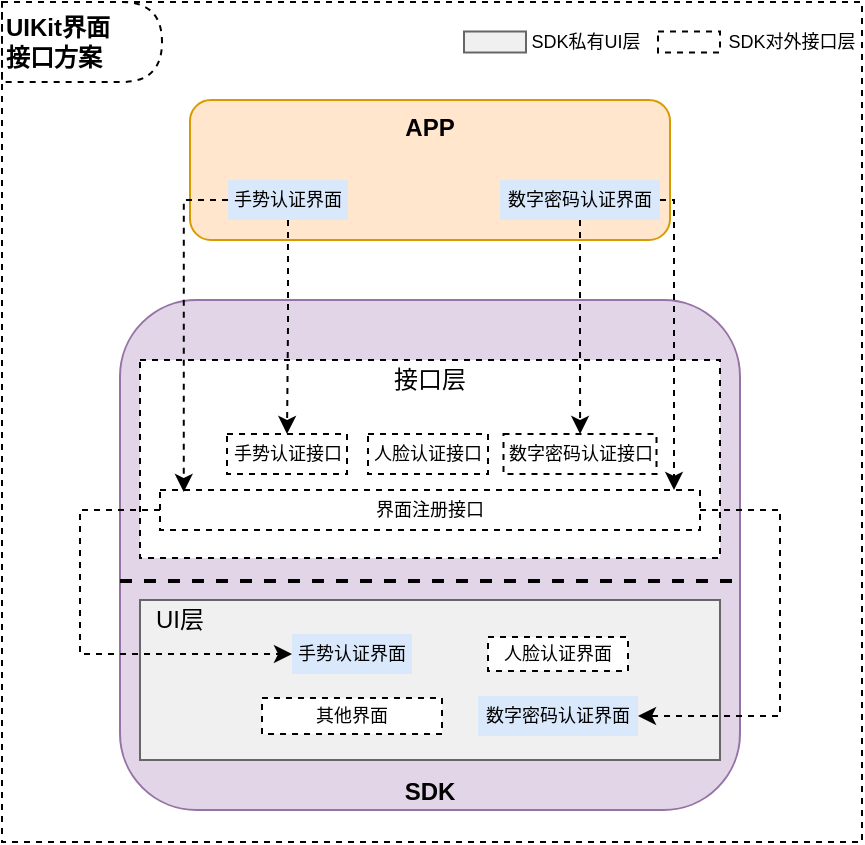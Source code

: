 <mxfile version="14.1.9" type="github">
  <diagram id="og5hszyIo1xDVd48lCny" name="Page-1">
    <mxGraphModel dx="788" dy="454" grid="1" gridSize="10" guides="1" tooltips="1" connect="1" arrows="1" fold="1" page="1" pageScale="1" pageWidth="827" pageHeight="1169" math="0" shadow="0">
      <root>
        <mxCell id="0" />
        <mxCell id="1" parent="0" />
        <mxCell id="Zl6EUZoU8sUVzmMLbYrt-34" value="" style="rounded=0;whiteSpace=wrap;html=1;strokeColor=#000000;fontSize=9;fillColor=none;dashed=1;" vertex="1" parent="1">
          <mxGeometry x="200" y="80" width="430" height="420" as="geometry" />
        </mxCell>
        <mxCell id="Zl6EUZoU8sUVzmMLbYrt-1" value="&lt;b&gt;SDK&lt;/b&gt;" style="rounded=1;whiteSpace=wrap;html=1;verticalAlign=bottom;fillColor=#e1d5e7;strokeColor=#9673a6;" vertex="1" parent="1">
          <mxGeometry x="259" y="229" width="310" height="255" as="geometry" />
        </mxCell>
        <mxCell id="Zl6EUZoU8sUVzmMLbYrt-2" value="" style="endArrow=none;html=1;strokeWidth=2;entryX=1;entryY=0.5;entryDx=0;entryDy=0;exitX=0;exitY=0.5;exitDx=0;exitDy=0;dashed=1;" edge="1" parent="1">
          <mxGeometry width="50" height="50" relative="1" as="geometry">
            <mxPoint x="259" y="369.5" as="sourcePoint" />
            <mxPoint x="569" y="369.5" as="targetPoint" />
          </mxGeometry>
        </mxCell>
        <mxCell id="Zl6EUZoU8sUVzmMLbYrt-3" value="" style="rounded=0;whiteSpace=wrap;html=1;align=left;strokeColor=#666666;fontColor=#333333;fillColor=#F0F0F0;" vertex="1" parent="1">
          <mxGeometry x="269" y="379" width="290" height="80" as="geometry" />
        </mxCell>
        <mxCell id="Zl6EUZoU8sUVzmMLbYrt-4" value="UI层" style="text;html=1;fillColor=none;align=center;verticalAlign=middle;whiteSpace=wrap;rounded=0;dashed=1;" vertex="1" parent="1">
          <mxGeometry x="269" y="379" width="40" height="20" as="geometry" />
        </mxCell>
        <mxCell id="Zl6EUZoU8sUVzmMLbYrt-5" value="人脸认证界面" style="rounded=0;whiteSpace=wrap;html=1;dashed=1;strokeColor=#000000;fontSize=9;" vertex="1" parent="1">
          <mxGeometry x="443" y="397.5" width="70" height="17" as="geometry" />
        </mxCell>
        <mxCell id="Zl6EUZoU8sUVzmMLbYrt-6" value="" style="rounded=0;whiteSpace=wrap;html=1;dashed=1;align=left;" vertex="1" parent="1">
          <mxGeometry x="269" y="259" width="290" height="99" as="geometry" />
        </mxCell>
        <mxCell id="Zl6EUZoU8sUVzmMLbYrt-12" value="其他界面" style="rounded=0;whiteSpace=wrap;html=1;dashed=1;strokeColor=#000000;fontSize=9;" vertex="1" parent="1">
          <mxGeometry x="330" y="428" width="90" height="18" as="geometry" />
        </mxCell>
        <mxCell id="Zl6EUZoU8sUVzmMLbYrt-13" value="人脸认证接口" style="rounded=0;whiteSpace=wrap;html=1;dashed=1;strokeColor=#000000;fontSize=9;" vertex="1" parent="1">
          <mxGeometry x="383" y="296" width="60" height="20" as="geometry" />
        </mxCell>
        <mxCell id="Zl6EUZoU8sUVzmMLbYrt-15" value="手势认证接口" style="rounded=0;whiteSpace=wrap;html=1;dashed=1;strokeColor=#000000;fontSize=9;" vertex="1" parent="1">
          <mxGeometry x="312.5" y="296" width="60" height="20" as="geometry" />
        </mxCell>
        <mxCell id="Zl6EUZoU8sUVzmMLbYrt-16" value="数字密码认证接口" style="rounded=0;whiteSpace=wrap;html=1;dashed=1;strokeColor=#000000;fontSize=9;" vertex="1" parent="1">
          <mxGeometry x="450.75" y="296" width="76.5" height="20" as="geometry" />
        </mxCell>
        <mxCell id="Zl6EUZoU8sUVzmMLbYrt-30" style="edgeStyle=orthogonalEdgeStyle;rounded=0;orthogonalLoop=1;jettySize=auto;html=1;entryX=1;entryY=0.5;entryDx=0;entryDy=0;dashed=1;fontSize=9;exitX=1;exitY=0.5;exitDx=0;exitDy=0;" edge="1" parent="1" source="Zl6EUZoU8sUVzmMLbYrt-17" target="Zl6EUZoU8sUVzmMLbYrt-24">
          <mxGeometry relative="1" as="geometry">
            <Array as="points">
              <mxPoint x="589" y="334" />
              <mxPoint x="589" y="437" />
            </Array>
          </mxGeometry>
        </mxCell>
        <mxCell id="Zl6EUZoU8sUVzmMLbYrt-32" style="edgeStyle=orthogonalEdgeStyle;rounded=0;orthogonalLoop=1;jettySize=auto;html=1;entryX=0;entryY=0.5;entryDx=0;entryDy=0;dashed=1;fontSize=9;exitX=0;exitY=0.5;exitDx=0;exitDy=0;" edge="1" parent="1" source="Zl6EUZoU8sUVzmMLbYrt-17" target="Zl6EUZoU8sUVzmMLbYrt-25">
          <mxGeometry relative="1" as="geometry">
            <Array as="points">
              <mxPoint x="239" y="334" />
              <mxPoint x="239" y="406" />
            </Array>
          </mxGeometry>
        </mxCell>
        <mxCell id="Zl6EUZoU8sUVzmMLbYrt-17" value="界面注册接口" style="rounded=0;whiteSpace=wrap;html=1;dashed=1;strokeColor=#000000;fontSize=9;" vertex="1" parent="1">
          <mxGeometry x="279" y="324" width="270" height="20" as="geometry" />
        </mxCell>
        <mxCell id="Zl6EUZoU8sUVzmMLbYrt-18" value="&lt;b&gt;&lt;font style=&quot;font-size: 12px&quot;&gt;APP&lt;/font&gt;&lt;/b&gt;" style="rounded=1;whiteSpace=wrap;html=1;strokeColor=#d79b00;fontSize=9;verticalAlign=top;fillColor=#ffe6cc;" vertex="1" parent="1">
          <mxGeometry x="294" y="129" width="240" height="70" as="geometry" />
        </mxCell>
        <mxCell id="Zl6EUZoU8sUVzmMLbYrt-23" style="edgeStyle=orthogonalEdgeStyle;rounded=0;orthogonalLoop=1;jettySize=auto;html=1;dashed=1;fontSize=9;" edge="1" parent="1" source="Zl6EUZoU8sUVzmMLbYrt-21" target="Zl6EUZoU8sUVzmMLbYrt-15">
          <mxGeometry relative="1" as="geometry" />
        </mxCell>
        <mxCell id="Zl6EUZoU8sUVzmMLbYrt-31" style="edgeStyle=orthogonalEdgeStyle;rounded=0;orthogonalLoop=1;jettySize=auto;html=1;entryX=0.044;entryY=0.05;entryDx=0;entryDy=0;entryPerimeter=0;dashed=1;fontSize=9;" edge="1" parent="1" source="Zl6EUZoU8sUVzmMLbYrt-21" target="Zl6EUZoU8sUVzmMLbYrt-17">
          <mxGeometry relative="1" as="geometry">
            <Array as="points">
              <mxPoint x="291" y="179" />
            </Array>
          </mxGeometry>
        </mxCell>
        <mxCell id="Zl6EUZoU8sUVzmMLbYrt-21" value="手势认证界面" style="rounded=0;whiteSpace=wrap;html=1;fontSize=9;fillColor=#dae8fc;strokeColor=none;" vertex="1" parent="1">
          <mxGeometry x="313" y="169" width="60" height="20" as="geometry" />
        </mxCell>
        <mxCell id="Zl6EUZoU8sUVzmMLbYrt-28" style="edgeStyle=orthogonalEdgeStyle;rounded=0;orthogonalLoop=1;jettySize=auto;html=1;dashed=1;fontSize=9;" edge="1" parent="1" source="Zl6EUZoU8sUVzmMLbYrt-22" target="Zl6EUZoU8sUVzmMLbYrt-16">
          <mxGeometry relative="1" as="geometry" />
        </mxCell>
        <mxCell id="Zl6EUZoU8sUVzmMLbYrt-29" style="edgeStyle=orthogonalEdgeStyle;rounded=0;orthogonalLoop=1;jettySize=auto;html=1;exitX=1;exitY=0.5;exitDx=0;exitDy=0;dashed=1;fontSize=9;" edge="1" parent="1" source="Zl6EUZoU8sUVzmMLbYrt-22" target="Zl6EUZoU8sUVzmMLbYrt-17">
          <mxGeometry relative="1" as="geometry">
            <mxPoint x="536" y="309" as="targetPoint" />
            <Array as="points">
              <mxPoint x="536" y="179" />
            </Array>
          </mxGeometry>
        </mxCell>
        <mxCell id="Zl6EUZoU8sUVzmMLbYrt-22" value="数字密码认证界面" style="rounded=0;whiteSpace=wrap;html=1;fontSize=9;fillColor=#dae8fc;strokeColor=none;" vertex="1" parent="1">
          <mxGeometry x="449" y="169" width="80" height="20" as="geometry" />
        </mxCell>
        <mxCell id="Zl6EUZoU8sUVzmMLbYrt-24" value="数字密码认证界面" style="rounded=0;whiteSpace=wrap;html=1;fontSize=9;fillColor=#dae8fc;strokeColor=none;" vertex="1" parent="1">
          <mxGeometry x="438" y="427" width="80" height="20" as="geometry" />
        </mxCell>
        <mxCell id="Zl6EUZoU8sUVzmMLbYrt-25" value="手势认证界面" style="rounded=0;whiteSpace=wrap;html=1;fontSize=9;fillColor=#dae8fc;strokeColor=none;" vertex="1" parent="1">
          <mxGeometry x="345" y="396" width="60" height="20" as="geometry" />
        </mxCell>
        <mxCell id="Zl6EUZoU8sUVzmMLbYrt-33" value="接口层" style="text;html=1;fillColor=none;align=center;verticalAlign=middle;whiteSpace=wrap;rounded=0;dashed=1;" vertex="1" parent="1">
          <mxGeometry x="394" y="259" width="40" height="20" as="geometry" />
        </mxCell>
        <mxCell id="Zl6EUZoU8sUVzmMLbYrt-35" value="UIKit界面&lt;br style=&quot;font-size: 12px&quot;&gt;接口方案" style="shape=delay;whiteSpace=wrap;html=1;dashed=1;strokeColor=#000000;gradientColor=none;fontSize=12;fontColor=none;align=left;fillColor=none;fontStyle=1" vertex="1" parent="1">
          <mxGeometry x="200" y="80" width="80" height="40" as="geometry" />
        </mxCell>
        <mxCell id="Zl6EUZoU8sUVzmMLbYrt-36" value="" style="rounded=0;whiteSpace=wrap;html=1;dashed=1;align=left;" vertex="1" parent="1">
          <mxGeometry x="528" y="94.75" width="31" height="10.5" as="geometry" />
        </mxCell>
        <mxCell id="Zl6EUZoU8sUVzmMLbYrt-37" value="SDK对外接口层" style="text;html=1;strokeColor=none;fillColor=none;align=center;verticalAlign=middle;whiteSpace=wrap;rounded=0;dashed=1;fontSize=9;" vertex="1" parent="1">
          <mxGeometry x="560" y="90" width="70" height="20" as="geometry" />
        </mxCell>
        <mxCell id="Zl6EUZoU8sUVzmMLbYrt-40" value="SDK私有UI层" style="text;html=1;strokeColor=none;fillColor=none;align=center;verticalAlign=middle;whiteSpace=wrap;rounded=0;dashed=1;fontSize=9;" vertex="1" parent="1">
          <mxGeometry x="457.25" y="90" width="70" height="20" as="geometry" />
        </mxCell>
        <mxCell id="Zl6EUZoU8sUVzmMLbYrt-41" value="" style="rounded=0;whiteSpace=wrap;html=1;align=left;strokeColor=#666666;fontColor=#333333;fillColor=#F0F0F0;" vertex="1" parent="1">
          <mxGeometry x="431" y="94.75" width="31" height="10.5" as="geometry" />
        </mxCell>
      </root>
    </mxGraphModel>
  </diagram>
</mxfile>
